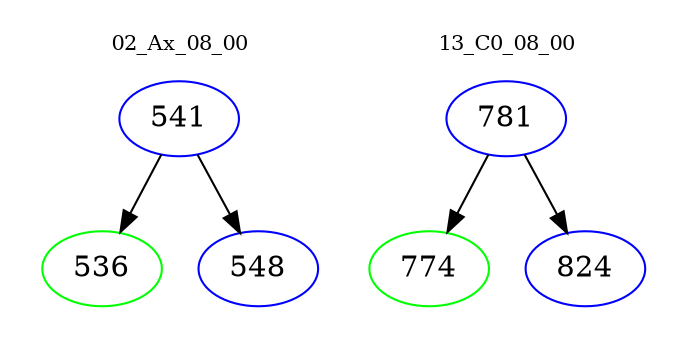 digraph{
subgraph cluster_0 {
color = white
label = "02_Ax_08_00";
fontsize=10;
T0_541 [label="541", color="blue"]
T0_541 -> T0_536 [color="black"]
T0_536 [label="536", color="green"]
T0_541 -> T0_548 [color="black"]
T0_548 [label="548", color="blue"]
}
subgraph cluster_1 {
color = white
label = "13_C0_08_00";
fontsize=10;
T1_781 [label="781", color="blue"]
T1_781 -> T1_774 [color="black"]
T1_774 [label="774", color="green"]
T1_781 -> T1_824 [color="black"]
T1_824 [label="824", color="blue"]
}
}
